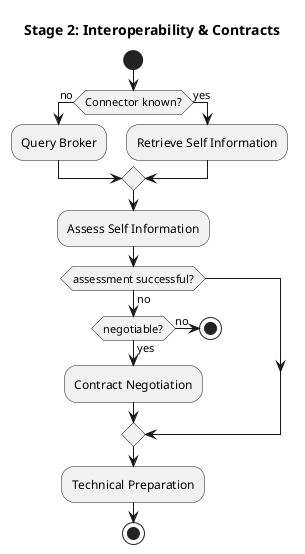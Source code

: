 @startuml

start

title Stage 2: Interoperability & Contracts

if (Connector known?) then (no)
    :Query Broker;
else (yes)
    :Retrieve Self Information;
endif

:Assess Self Information;

if (assessment successful?) then (no)
    if (negotiable?) then (yes)
        :Contract Negotiation;
    else (no)
        stop
    endif
endif

:Technical Preparation;

stop

@enduml